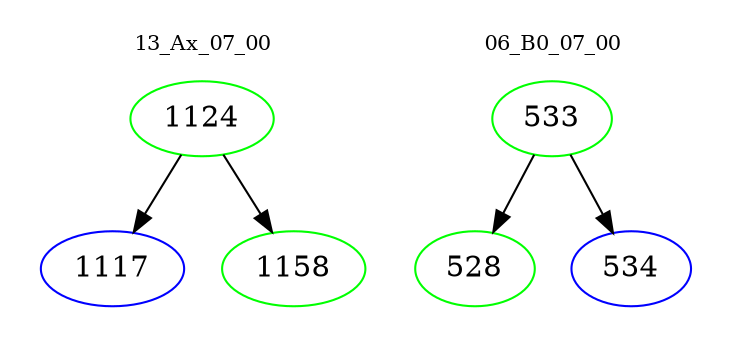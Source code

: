 digraph{
subgraph cluster_0 {
color = white
label = "13_Ax_07_00";
fontsize=10;
T0_1124 [label="1124", color="green"]
T0_1124 -> T0_1117 [color="black"]
T0_1117 [label="1117", color="blue"]
T0_1124 -> T0_1158 [color="black"]
T0_1158 [label="1158", color="green"]
}
subgraph cluster_1 {
color = white
label = "06_B0_07_00";
fontsize=10;
T1_533 [label="533", color="green"]
T1_533 -> T1_528 [color="black"]
T1_528 [label="528", color="green"]
T1_533 -> T1_534 [color="black"]
T1_534 [label="534", color="blue"]
}
}
